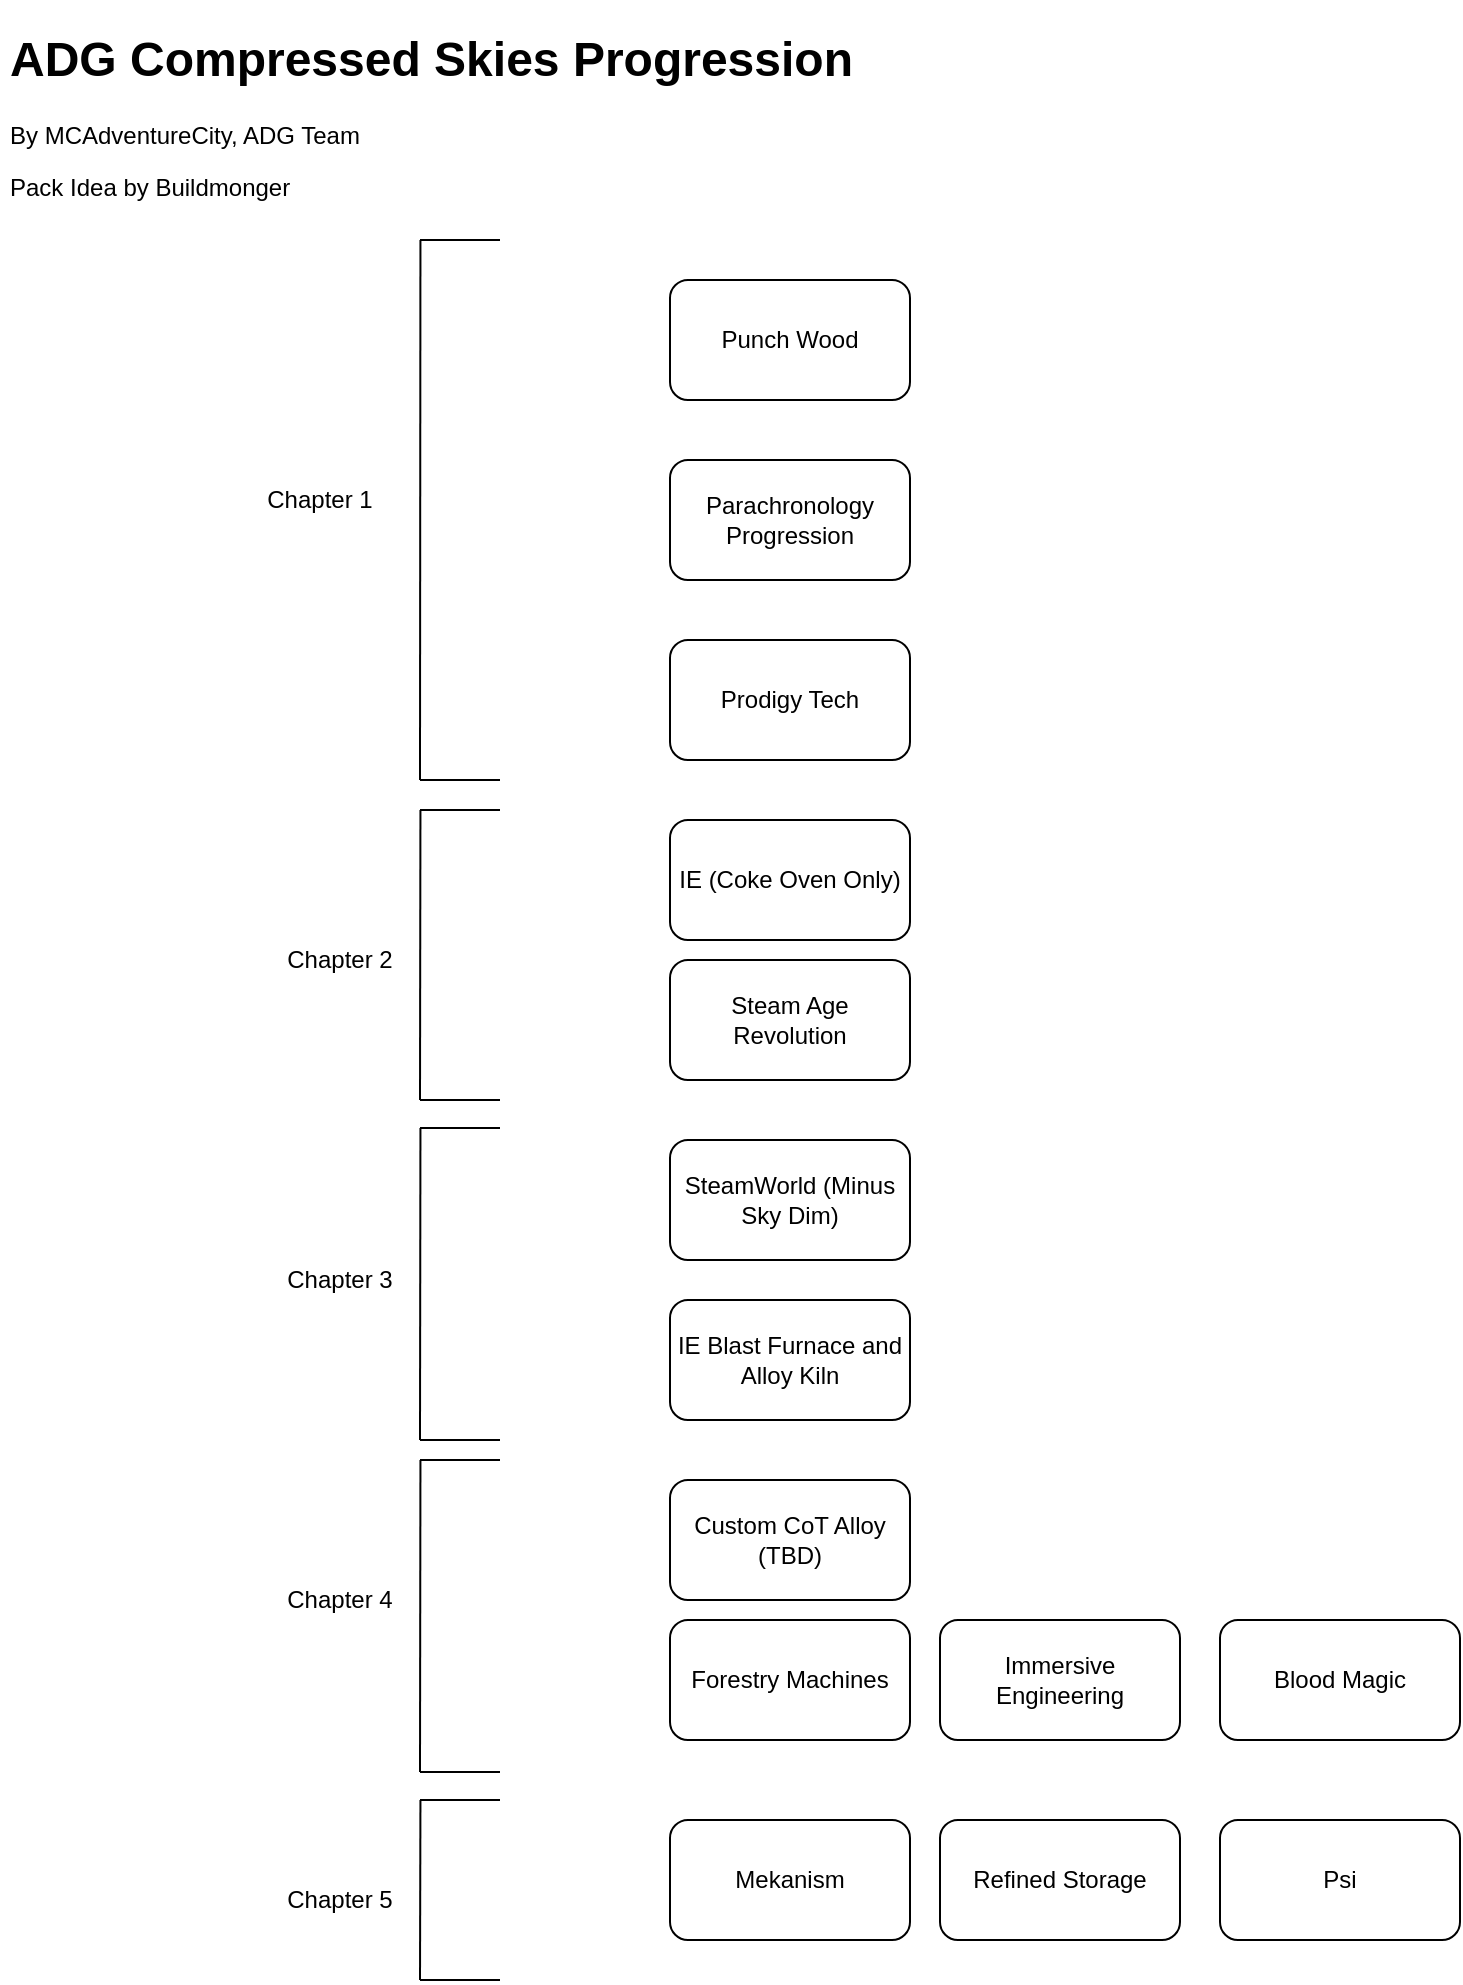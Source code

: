 <mxfile version="13.9.9" type="device"><diagram id="Wv6tV-IQ2K18I9lUvVd1" name="Page-1"><mxGraphModel dx="1422" dy="822" grid="1" gridSize="10" guides="1" tooltips="1" connect="1" arrows="1" fold="1" page="1" pageScale="1" pageWidth="850" pageHeight="1100" background="#FFFFFF" math="0" shadow="0"><root><mxCell id="0"/><mxCell id="1" parent="0"/><mxCell id="biNh70_CJQkopOtfZO5E-1" value="&lt;h1&gt;ADG Compressed Skies Progression&lt;/h1&gt;&lt;p&gt;By MCAdventureCity, ADG Team&lt;/p&gt;&lt;p&gt;Pack Idea by Buildmonger&lt;/p&gt;" style="text;html=1;strokeColor=none;fillColor=none;spacing=5;spacingTop=-20;whiteSpace=wrap;overflow=hidden;rounded=0;" parent="1" vertex="1"><mxGeometry x="30" y="20" width="460" height="120" as="geometry"/></mxCell><mxCell id="biNh70_CJQkopOtfZO5E-2" value="Punch Wood" style="rounded=1;whiteSpace=wrap;html=1;" parent="1" vertex="1"><mxGeometry x="365" y="150" width="120" height="60" as="geometry"/></mxCell><mxCell id="biNh70_CJQkopOtfZO5E-3" value="Parachronology Progression" style="rounded=1;whiteSpace=wrap;html=1;" parent="1" vertex="1"><mxGeometry x="365" y="240" width="120" height="60" as="geometry"/></mxCell><mxCell id="6z3cU3z1bZsF6RK8EPhS-1" value="Prodigy Tech" style="rounded=1;whiteSpace=wrap;html=1;" vertex="1" parent="1"><mxGeometry x="365" y="330" width="120" height="60" as="geometry"/></mxCell><mxCell id="6z3cU3z1bZsF6RK8EPhS-2" value="IE (Coke Oven Only)" style="rounded=1;whiteSpace=wrap;html=1;" vertex="1" parent="1"><mxGeometry x="365" y="420" width="120" height="60" as="geometry"/></mxCell><mxCell id="6z3cU3z1bZsF6RK8EPhS-3" value="" style="endArrow=none;html=1;entryX=0.457;entryY=0.917;entryDx=0;entryDy=0;entryPerimeter=0;" edge="1" parent="1" target="biNh70_CJQkopOtfZO5E-1"><mxGeometry width="50" height="50" relative="1" as="geometry"><mxPoint x="240" y="400" as="sourcePoint"/><mxPoint x="240" y="160" as="targetPoint"/></mxGeometry></mxCell><mxCell id="6z3cU3z1bZsF6RK8EPhS-4" value="" style="endArrow=none;html=1;" edge="1" parent="1"><mxGeometry width="50" height="50" relative="1" as="geometry"><mxPoint x="280" y="400" as="sourcePoint"/><mxPoint x="240" y="400" as="targetPoint"/></mxGeometry></mxCell><mxCell id="6z3cU3z1bZsF6RK8EPhS-5" value="" style="endArrow=none;html=1;" edge="1" parent="1"><mxGeometry width="50" height="50" relative="1" as="geometry"><mxPoint x="280" y="130" as="sourcePoint"/><mxPoint x="240" y="130" as="targetPoint"/></mxGeometry></mxCell><mxCell id="6z3cU3z1bZsF6RK8EPhS-7" value="Chapter 1" style="text;html=1;strokeColor=none;fillColor=none;align=center;verticalAlign=middle;whiteSpace=wrap;rounded=0;" vertex="1" parent="1"><mxGeometry x="160" y="250" width="60" height="20" as="geometry"/></mxCell><mxCell id="6z3cU3z1bZsF6RK8EPhS-8" value="Steam Age Revolution" style="rounded=1;whiteSpace=wrap;html=1;" vertex="1" parent="1"><mxGeometry x="365" y="490" width="120" height="60" as="geometry"/></mxCell><mxCell id="6z3cU3z1bZsF6RK8EPhS-9" value="SteamWorld (Minus Sky Dim)" style="rounded=1;whiteSpace=wrap;html=1;" vertex="1" parent="1"><mxGeometry x="365" y="580" width="120" height="60" as="geometry"/></mxCell><mxCell id="6z3cU3z1bZsF6RK8EPhS-10" value="IE Blast Furnace and Alloy Kiln" style="rounded=1;whiteSpace=wrap;html=1;" vertex="1" parent="1"><mxGeometry x="365" y="660" width="120" height="60" as="geometry"/></mxCell><mxCell id="6z3cU3z1bZsF6RK8EPhS-15" value="Custom CoT Alloy (TBD)" style="rounded=1;whiteSpace=wrap;html=1;" vertex="1" parent="1"><mxGeometry x="365" y="750" width="120" height="60" as="geometry"/></mxCell><mxCell id="6z3cU3z1bZsF6RK8EPhS-16" value="Forestry Machines" style="rounded=1;whiteSpace=wrap;html=1;" vertex="1" parent="1"><mxGeometry x="365" y="820" width="120" height="60" as="geometry"/></mxCell><mxCell id="6z3cU3z1bZsF6RK8EPhS-17" value="Immersive Engineering" style="rounded=1;whiteSpace=wrap;html=1;" vertex="1" parent="1"><mxGeometry x="500" y="820" width="120" height="60" as="geometry"/></mxCell><mxCell id="6z3cU3z1bZsF6RK8EPhS-19" value="Mekanism" style="rounded=1;whiteSpace=wrap;html=1;" vertex="1" parent="1"><mxGeometry x="365" y="920" width="120" height="60" as="geometry"/></mxCell><mxCell id="6z3cU3z1bZsF6RK8EPhS-20" value="Refined Storage" style="rounded=1;whiteSpace=wrap;html=1;" vertex="1" parent="1"><mxGeometry x="500" y="920" width="120" height="60" as="geometry"/></mxCell><mxCell id="6z3cU3z1bZsF6RK8EPhS-21" value="Blood Magic" style="rounded=1;whiteSpace=wrap;html=1;" vertex="1" parent="1"><mxGeometry x="640" y="820" width="120" height="60" as="geometry"/></mxCell><mxCell id="6z3cU3z1bZsF6RK8EPhS-22" value="Psi" style="rounded=1;whiteSpace=wrap;html=1;" vertex="1" parent="1"><mxGeometry x="640" y="920" width="120" height="60" as="geometry"/></mxCell><mxCell id="6z3cU3z1bZsF6RK8EPhS-24" value="" style="endArrow=none;html=1;entryX=0.457;entryY=0.917;entryDx=0;entryDy=0;entryPerimeter=0;" edge="1" parent="1"><mxGeometry width="50" height="50" relative="1" as="geometry"><mxPoint x="240" y="560" as="sourcePoint"/><mxPoint x="240.22" y="415.04" as="targetPoint"/></mxGeometry></mxCell><mxCell id="6z3cU3z1bZsF6RK8EPhS-25" value="" style="endArrow=none;html=1;" edge="1" parent="1"><mxGeometry width="50" height="50" relative="1" as="geometry"><mxPoint x="280" y="560" as="sourcePoint"/><mxPoint x="240" y="560" as="targetPoint"/></mxGeometry></mxCell><mxCell id="6z3cU3z1bZsF6RK8EPhS-26" value="" style="endArrow=none;html=1;" edge="1" parent="1"><mxGeometry width="50" height="50" relative="1" as="geometry"><mxPoint x="280" y="415" as="sourcePoint"/><mxPoint x="240" y="415" as="targetPoint"/></mxGeometry></mxCell><mxCell id="6z3cU3z1bZsF6RK8EPhS-27" value="" style="endArrow=none;html=1;entryX=0.457;entryY=0.917;entryDx=0;entryDy=0;entryPerimeter=0;" edge="1" parent="1"><mxGeometry width="50" height="50" relative="1" as="geometry"><mxPoint x="240" y="730" as="sourcePoint"/><mxPoint x="240.22" y="574.04" as="targetPoint"/></mxGeometry></mxCell><mxCell id="6z3cU3z1bZsF6RK8EPhS-28" value="" style="endArrow=none;html=1;" edge="1" parent="1"><mxGeometry width="50" height="50" relative="1" as="geometry"><mxPoint x="280" y="730" as="sourcePoint"/><mxPoint x="240" y="730" as="targetPoint"/></mxGeometry></mxCell><mxCell id="6z3cU3z1bZsF6RK8EPhS-29" value="" style="endArrow=none;html=1;" edge="1" parent="1"><mxGeometry width="50" height="50" relative="1" as="geometry"><mxPoint x="280" y="574" as="sourcePoint"/><mxPoint x="240" y="574" as="targetPoint"/></mxGeometry></mxCell><mxCell id="6z3cU3z1bZsF6RK8EPhS-30" value="" style="endArrow=none;html=1;entryX=0.457;entryY=0.917;entryDx=0;entryDy=0;entryPerimeter=0;" edge="1" parent="1"><mxGeometry width="50" height="50" relative="1" as="geometry"><mxPoint x="240" y="896" as="sourcePoint"/><mxPoint x="240.22" y="740.04" as="targetPoint"/></mxGeometry></mxCell><mxCell id="6z3cU3z1bZsF6RK8EPhS-31" value="" style="endArrow=none;html=1;" edge="1" parent="1"><mxGeometry width="50" height="50" relative="1" as="geometry"><mxPoint x="280" y="896" as="sourcePoint"/><mxPoint x="240" y="896" as="targetPoint"/></mxGeometry></mxCell><mxCell id="6z3cU3z1bZsF6RK8EPhS-32" value="" style="endArrow=none;html=1;" edge="1" parent="1"><mxGeometry width="50" height="50" relative="1" as="geometry"><mxPoint x="280" y="740" as="sourcePoint"/><mxPoint x="240" y="740" as="targetPoint"/></mxGeometry></mxCell><mxCell id="6z3cU3z1bZsF6RK8EPhS-33" value="" style="endArrow=none;html=1;entryX=0.457;entryY=0.917;entryDx=0;entryDy=0;entryPerimeter=0;" edge="1" parent="1"><mxGeometry width="50" height="50" relative="1" as="geometry"><mxPoint x="240" y="1000" as="sourcePoint"/><mxPoint x="240.22" y="910.04" as="targetPoint"/></mxGeometry></mxCell><mxCell id="6z3cU3z1bZsF6RK8EPhS-34" value="" style="endArrow=none;html=1;" edge="1" parent="1"><mxGeometry width="50" height="50" relative="1" as="geometry"><mxPoint x="280" y="1000" as="sourcePoint"/><mxPoint x="240" y="1000" as="targetPoint"/></mxGeometry></mxCell><mxCell id="6z3cU3z1bZsF6RK8EPhS-35" value="" style="endArrow=none;html=1;" edge="1" parent="1"><mxGeometry width="50" height="50" relative="1" as="geometry"><mxPoint x="280" y="910" as="sourcePoint"/><mxPoint x="240" y="910" as="targetPoint"/></mxGeometry></mxCell><mxCell id="6z3cU3z1bZsF6RK8EPhS-38" value="Chapter 5" style="text;html=1;strokeColor=none;fillColor=none;align=center;verticalAlign=middle;whiteSpace=wrap;rounded=0;" vertex="1" parent="1"><mxGeometry x="170" y="950" width="60" height="20" as="geometry"/></mxCell><mxCell id="6z3cU3z1bZsF6RK8EPhS-39" value="Chapter 4" style="text;html=1;strokeColor=none;fillColor=none;align=center;verticalAlign=middle;whiteSpace=wrap;rounded=0;" vertex="1" parent="1"><mxGeometry x="170" y="800" width="60" height="20" as="geometry"/></mxCell><mxCell id="6z3cU3z1bZsF6RK8EPhS-40" value="Chapter 3" style="text;html=1;strokeColor=none;fillColor=none;align=center;verticalAlign=middle;whiteSpace=wrap;rounded=0;" vertex="1" parent="1"><mxGeometry x="170" y="640" width="60" height="20" as="geometry"/></mxCell><mxCell id="6z3cU3z1bZsF6RK8EPhS-41" value="Chapter 2" style="text;html=1;strokeColor=none;fillColor=none;align=center;verticalAlign=middle;whiteSpace=wrap;rounded=0;" vertex="1" parent="1"><mxGeometry x="170" y="480" width="60" height="20" as="geometry"/></mxCell></root></mxGraphModel></diagram></mxfile>